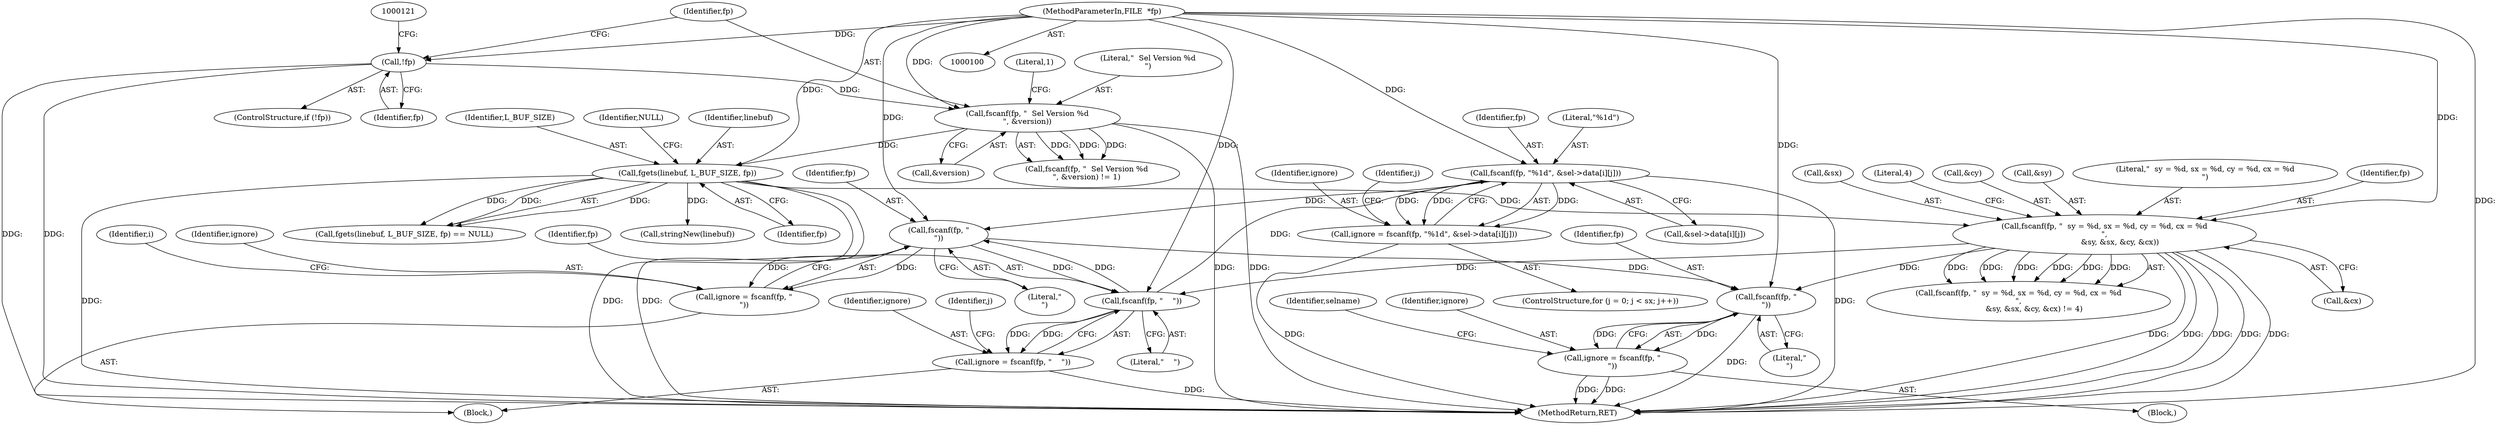 digraph "1_leptonica_ee301cb2029db8a6289c5295daa42bba7715e99a_6@array" {
"1000247" [label="(Call,fscanf(fp, \"%1d\", &sel->data[i][j]))"];
"1000233" [label="(Call,fscanf(fp, \"    \"))"];
"1000176" [label="(Call,fscanf(fp, \"  sy = %d, sx = %d, cy = %d, cx = %d\n\",\n             &sy, &sx, &cy, &cx))"];
"1000154" [label="(Call,fgets(linebuf, L_BUF_SIZE, fp))"];
"1000128" [label="(Call,fscanf(fp, \"  Sel Version %d\n\", &version))"];
"1000117" [label="(Call,!fp)"];
"1000101" [label="(MethodParameterIn,FILE  *fp)"];
"1000260" [label="(Call,fscanf(fp, \"\n\"))"];
"1000247" [label="(Call,fscanf(fp, \"%1d\", &sel->data[i][j]))"];
"1000245" [label="(Call,ignore = fscanf(fp, \"%1d\", &sel->data[i][j]))"];
"1000231" [label="(Call,ignore = fscanf(fp, \"    \"))"];
"1000258" [label="(Call,ignore = fscanf(fp, \"\n\"))"];
"1000265" [label="(Call,fscanf(fp, \"\n\"))"];
"1000263" [label="(Call,ignore = fscanf(fp, \"\n\"))"];
"1000157" [label="(Identifier,fp)"];
"1000232" [label="(Identifier,ignore)"];
"1000266" [label="(Identifier,fp)"];
"1000263" [label="(Call,ignore = fscanf(fp, \"\n\"))"];
"1000179" [label="(Call,&sy)"];
"1000260" [label="(Call,fscanf(fp, \"\n\"))"];
"1000117" [label="(Call,!fp)"];
"1000133" [label="(Literal,1)"];
"1000245" [label="(Call,ignore = fscanf(fp, \"%1d\", &sel->data[i][j]))"];
"1000229" [label="(Identifier,i)"];
"1000116" [label="(ControlStructure,if (!fp))"];
"1000178" [label="(Literal,\"  sy = %d, sx = %d, cy = %d, cx = %d\n\")"];
"1000262" [label="(Literal,\"\n\")"];
"1000272" [label="(MethodReturn,RET)"];
"1000246" [label="(Identifier,ignore)"];
"1000230" [label="(Block,)"];
"1000248" [label="(Identifier,fp)"];
"1000101" [label="(MethodParameterIn,FILE  *fp)"];
"1000177" [label="(Identifier,fp)"];
"1000181" [label="(Call,&sx)"];
"1000127" [label="(Call,fscanf(fp, \"  Sel Version %d\n\", &version) != 1)"];
"1000234" [label="(Identifier,fp)"];
"1000261" [label="(Identifier,fp)"];
"1000235" [label="(Literal,\"    \")"];
"1000187" [label="(Literal,4)"];
"1000247" [label="(Call,fscanf(fp, \"%1d\", &sel->data[i][j]))"];
"1000131" [label="(Call,&version)"];
"1000231" [label="(Call,ignore = fscanf(fp, \"    \"))"];
"1000156" [label="(Identifier,L_BUF_SIZE)"];
"1000185" [label="(Call,&cx)"];
"1000175" [label="(Call,fscanf(fp, \"  sy = %d, sx = %d, cy = %d, cx = %d\n\",\n             &sy, &sx, &cy, &cx) != 4)"];
"1000128" [label="(Call,fscanf(fp, \"  Sel Version %d\n\", &version))"];
"1000259" [label="(Identifier,ignore)"];
"1000176" [label="(Call,fscanf(fp, \"  sy = %d, sx = %d, cy = %d, cx = %d\n\",\n             &sy, &sx, &cy, &cx))"];
"1000118" [label="(Identifier,fp)"];
"1000244" [label="(Identifier,j)"];
"1000238" [label="(Identifier,j)"];
"1000264" [label="(Identifier,ignore)"];
"1000158" [label="(Identifier,NULL)"];
"1000236" [label="(ControlStructure,for (j = 0; j < sx; j++))"];
"1000153" [label="(Call,fgets(linebuf, L_BUF_SIZE, fp) == NULL)"];
"1000168" [label="(Call,stringNew(linebuf))"];
"1000129" [label="(Identifier,fp)"];
"1000250" [label="(Call,&sel->data[i][j])"];
"1000183" [label="(Call,&cy)"];
"1000155" [label="(Identifier,linebuf)"];
"1000249" [label="(Literal,\"%1d\")"];
"1000267" [label="(Literal,\"\n\")"];
"1000269" [label="(Identifier,selname)"];
"1000265" [label="(Call,fscanf(fp, \"\n\"))"];
"1000154" [label="(Call,fgets(linebuf, L_BUF_SIZE, fp))"];
"1000130" [label="(Literal,\"  Sel Version %d\n\")"];
"1000233" [label="(Call,fscanf(fp, \"    \"))"];
"1000102" [label="(Block,)"];
"1000258" [label="(Call,ignore = fscanf(fp, \"\n\"))"];
"1000247" -> "1000245"  [label="AST: "];
"1000247" -> "1000250"  [label="CFG: "];
"1000248" -> "1000247"  [label="AST: "];
"1000249" -> "1000247"  [label="AST: "];
"1000250" -> "1000247"  [label="AST: "];
"1000245" -> "1000247"  [label="CFG: "];
"1000247" -> "1000272"  [label="DDG: "];
"1000247" -> "1000245"  [label="DDG: "];
"1000247" -> "1000245"  [label="DDG: "];
"1000247" -> "1000245"  [label="DDG: "];
"1000233" -> "1000247"  [label="DDG: "];
"1000101" -> "1000247"  [label="DDG: "];
"1000247" -> "1000260"  [label="DDG: "];
"1000233" -> "1000231"  [label="AST: "];
"1000233" -> "1000235"  [label="CFG: "];
"1000234" -> "1000233"  [label="AST: "];
"1000235" -> "1000233"  [label="AST: "];
"1000231" -> "1000233"  [label="CFG: "];
"1000233" -> "1000231"  [label="DDG: "];
"1000233" -> "1000231"  [label="DDG: "];
"1000176" -> "1000233"  [label="DDG: "];
"1000260" -> "1000233"  [label="DDG: "];
"1000101" -> "1000233"  [label="DDG: "];
"1000233" -> "1000260"  [label="DDG: "];
"1000176" -> "1000175"  [label="AST: "];
"1000176" -> "1000185"  [label="CFG: "];
"1000177" -> "1000176"  [label="AST: "];
"1000178" -> "1000176"  [label="AST: "];
"1000179" -> "1000176"  [label="AST: "];
"1000181" -> "1000176"  [label="AST: "];
"1000183" -> "1000176"  [label="AST: "];
"1000185" -> "1000176"  [label="AST: "];
"1000187" -> "1000176"  [label="CFG: "];
"1000176" -> "1000272"  [label="DDG: "];
"1000176" -> "1000272"  [label="DDG: "];
"1000176" -> "1000272"  [label="DDG: "];
"1000176" -> "1000272"  [label="DDG: "];
"1000176" -> "1000272"  [label="DDG: "];
"1000176" -> "1000175"  [label="DDG: "];
"1000176" -> "1000175"  [label="DDG: "];
"1000176" -> "1000175"  [label="DDG: "];
"1000176" -> "1000175"  [label="DDG: "];
"1000176" -> "1000175"  [label="DDG: "];
"1000176" -> "1000175"  [label="DDG: "];
"1000154" -> "1000176"  [label="DDG: "];
"1000101" -> "1000176"  [label="DDG: "];
"1000176" -> "1000265"  [label="DDG: "];
"1000154" -> "1000153"  [label="AST: "];
"1000154" -> "1000157"  [label="CFG: "];
"1000155" -> "1000154"  [label="AST: "];
"1000156" -> "1000154"  [label="AST: "];
"1000157" -> "1000154"  [label="AST: "];
"1000158" -> "1000154"  [label="CFG: "];
"1000154" -> "1000272"  [label="DDG: "];
"1000154" -> "1000272"  [label="DDG: "];
"1000154" -> "1000272"  [label="DDG: "];
"1000154" -> "1000153"  [label="DDG: "];
"1000154" -> "1000153"  [label="DDG: "];
"1000154" -> "1000153"  [label="DDG: "];
"1000128" -> "1000154"  [label="DDG: "];
"1000101" -> "1000154"  [label="DDG: "];
"1000154" -> "1000168"  [label="DDG: "];
"1000128" -> "1000127"  [label="AST: "];
"1000128" -> "1000131"  [label="CFG: "];
"1000129" -> "1000128"  [label="AST: "];
"1000130" -> "1000128"  [label="AST: "];
"1000131" -> "1000128"  [label="AST: "];
"1000133" -> "1000128"  [label="CFG: "];
"1000128" -> "1000272"  [label="DDG: "];
"1000128" -> "1000272"  [label="DDG: "];
"1000128" -> "1000127"  [label="DDG: "];
"1000128" -> "1000127"  [label="DDG: "];
"1000128" -> "1000127"  [label="DDG: "];
"1000117" -> "1000128"  [label="DDG: "];
"1000101" -> "1000128"  [label="DDG: "];
"1000117" -> "1000116"  [label="AST: "];
"1000117" -> "1000118"  [label="CFG: "];
"1000118" -> "1000117"  [label="AST: "];
"1000121" -> "1000117"  [label="CFG: "];
"1000129" -> "1000117"  [label="CFG: "];
"1000117" -> "1000272"  [label="DDG: "];
"1000117" -> "1000272"  [label="DDG: "];
"1000101" -> "1000117"  [label="DDG: "];
"1000101" -> "1000100"  [label="AST: "];
"1000101" -> "1000272"  [label="DDG: "];
"1000101" -> "1000260"  [label="DDG: "];
"1000101" -> "1000265"  [label="DDG: "];
"1000260" -> "1000258"  [label="AST: "];
"1000260" -> "1000262"  [label="CFG: "];
"1000261" -> "1000260"  [label="AST: "];
"1000262" -> "1000260"  [label="AST: "];
"1000258" -> "1000260"  [label="CFG: "];
"1000260" -> "1000258"  [label="DDG: "];
"1000260" -> "1000258"  [label="DDG: "];
"1000260" -> "1000265"  [label="DDG: "];
"1000245" -> "1000236"  [label="AST: "];
"1000246" -> "1000245"  [label="AST: "];
"1000244" -> "1000245"  [label="CFG: "];
"1000245" -> "1000272"  [label="DDG: "];
"1000231" -> "1000230"  [label="AST: "];
"1000232" -> "1000231"  [label="AST: "];
"1000238" -> "1000231"  [label="CFG: "];
"1000231" -> "1000272"  [label="DDG: "];
"1000258" -> "1000230"  [label="AST: "];
"1000259" -> "1000258"  [label="AST: "];
"1000229" -> "1000258"  [label="CFG: "];
"1000265" -> "1000263"  [label="AST: "];
"1000265" -> "1000267"  [label="CFG: "];
"1000266" -> "1000265"  [label="AST: "];
"1000267" -> "1000265"  [label="AST: "];
"1000263" -> "1000265"  [label="CFG: "];
"1000265" -> "1000272"  [label="DDG: "];
"1000265" -> "1000263"  [label="DDG: "];
"1000265" -> "1000263"  [label="DDG: "];
"1000263" -> "1000102"  [label="AST: "];
"1000264" -> "1000263"  [label="AST: "];
"1000269" -> "1000263"  [label="CFG: "];
"1000263" -> "1000272"  [label="DDG: "];
"1000263" -> "1000272"  [label="DDG: "];
}
